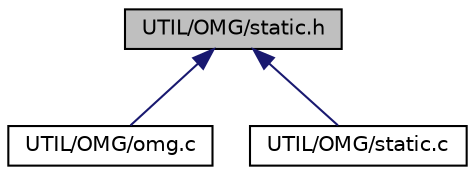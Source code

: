 digraph "UTIL/OMG/static.h"
{
 // LATEX_PDF_SIZE
  edge [fontname="Helvetica",fontsize="10",labelfontname="Helvetica",labelfontsize="10"];
  node [fontname="Helvetica",fontsize="10",shape=record];
  Node1 [label="UTIL/OMG/static.h",height=0.2,width=0.4,color="black", fillcolor="grey75", style="filled", fontcolor="black",tooltip="Prototypes of the functions used for the STATIC model."];
  Node1 -> Node2 [dir="back",color="midnightblue",fontsize="10",style="solid",fontname="Helvetica"];
  Node2 [label="UTIL/OMG/omg.c",height=0.2,width=0.4,color="black", fillcolor="white", style="filled",URL="$omg_8c.html",tooltip=" "];
  Node1 -> Node3 [dir="back",color="midnightblue",fontsize="10",style="solid",fontname="Helvetica"];
  Node3 [label="UTIL/OMG/static.c",height=0.2,width=0.4,color="black", fillcolor="white", style="filled",URL="$static_8c.html",tooltip=" "];
}
